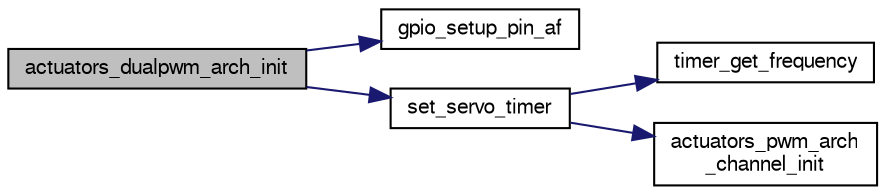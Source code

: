digraph "actuators_dualpwm_arch_init"
{
  edge [fontname="FreeSans",fontsize="10",labelfontname="FreeSans",labelfontsize="10"];
  node [fontname="FreeSans",fontsize="10",shape=record];
  rankdir="LR";
  Node1 [label="actuators_dualpwm_arch_init",height=0.2,width=0.4,color="black", fillcolor="grey75", style="filled", fontcolor="black"];
  Node1 -> Node2 [color="midnightblue",fontsize="10",style="solid",fontname="FreeSans"];
  Node2 [label="gpio_setup_pin_af",height=0.2,width=0.4,color="black", fillcolor="white", style="filled",URL="$chibios_2mcu__periph_2gpio__arch_8c.html#a528b4b25ff5b01c8fc531698281f80f1",tooltip="Setup a gpio for input or output with alternate function. "];
  Node1 -> Node3 [color="midnightblue",fontsize="10",style="solid",fontname="FreeSans"];
  Node3 [label="set_servo_timer",height=0.2,width=0.4,color="black", fillcolor="white", style="filled",URL="$actuators__shared__arch_8c.html#ae2ad75fb83b6c7ec929b7b9b8ed92581",tooltip="Set Timer configuration. "];
  Node3 -> Node4 [color="midnightblue",fontsize="10",style="solid",fontname="FreeSans"];
  Node4 [label="timer_get_frequency",height=0.2,width=0.4,color="black", fillcolor="white", style="filled",URL="$stm32_2mcu__arch_8c.html#ad5d712b19fd6e3df08c60d4db733a22c",tooltip="Get Timer clock frequency (before prescaling) Only valid if using the internal clock for the timer..."];
  Node3 -> Node5 [color="midnightblue",fontsize="10",style="solid",fontname="FreeSans"];
  Node5 [label="actuators_pwm_arch\l_channel_init",height=0.2,width=0.4,color="black", fillcolor="white", style="filled",URL="$actuators__shared__arch_8c.html#a5845163f5b2bb32af33d32280b7c40be",tooltip="Set PWM channel configuration. "];
}
